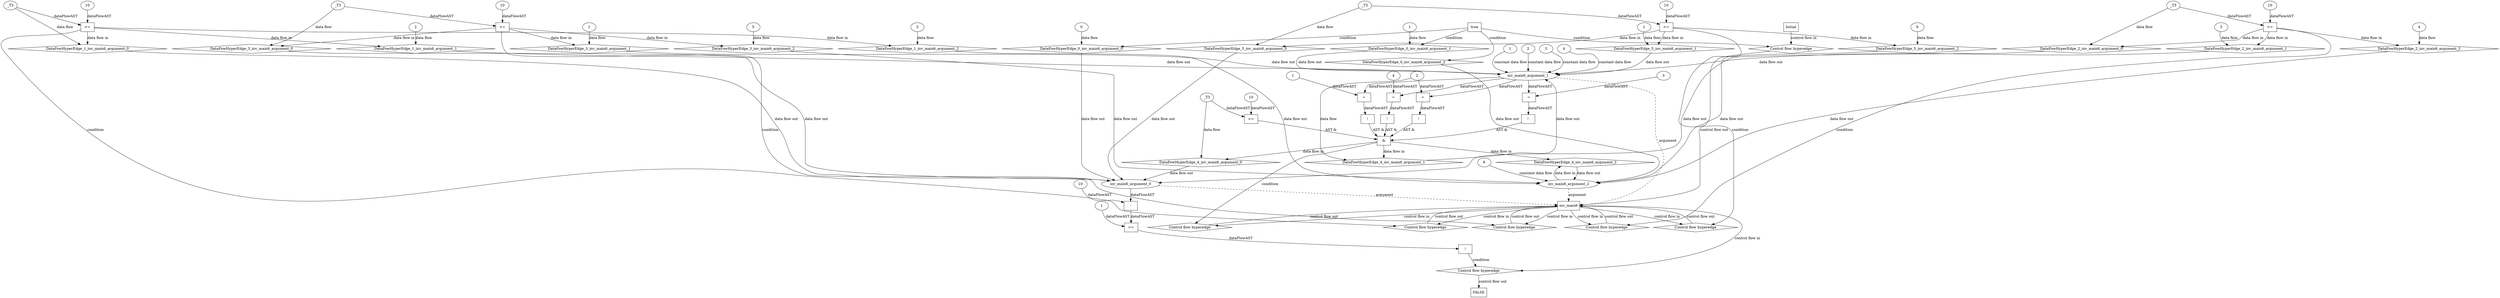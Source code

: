 digraph dag {
"inv_main6" [label="inv_main6" nodeName="inv_main6" class=cfn  shape="rect"];
FALSE [label="FALSE" nodeName=FALSE class=cfn  shape="rect"];
Initial [label="Initial" nodeName=Initial class=cfn  shape="rect"];
ControlFowHyperEdge_0 [label="Control flow hyperedge" nodeName=ControlFowHyperEdge_0 class=controlFlowHyperEdge shape="diamond"];
"Initial" -> ControlFowHyperEdge_0 [label="control flow in"]
ControlFowHyperEdge_0 -> "inv_main6" [label="control flow out"]
ControlFowHyperEdge_1 [label="Control flow hyperedge" nodeName=ControlFowHyperEdge_1 class=controlFlowHyperEdge shape="diamond"];
"inv_main6" -> ControlFowHyperEdge_1 [label="control flow in"]
ControlFowHyperEdge_1 -> "inv_main6" [label="control flow out"]
ControlFowHyperEdge_2 [label="Control flow hyperedge" nodeName=ControlFowHyperEdge_2 class=controlFlowHyperEdge shape="diamond"];
"inv_main6" -> ControlFowHyperEdge_2 [label="control flow in"]
ControlFowHyperEdge_2 -> "inv_main6" [label="control flow out"]
ControlFowHyperEdge_3 [label="Control flow hyperedge" nodeName=ControlFowHyperEdge_3 class=controlFlowHyperEdge shape="diamond"];
"inv_main6" -> ControlFowHyperEdge_3 [label="control flow in"]
ControlFowHyperEdge_3 -> "inv_main6" [label="control flow out"]
ControlFowHyperEdge_4 [label="Control flow hyperedge" nodeName=ControlFowHyperEdge_4 class=controlFlowHyperEdge shape="diamond"];
"inv_main6" -> ControlFowHyperEdge_4 [label="control flow in"]
ControlFowHyperEdge_4 -> "inv_main6" [label="control flow out"]
ControlFowHyperEdge_5 [label="Control flow hyperedge" nodeName=ControlFowHyperEdge_5 class=controlFlowHyperEdge shape="diamond"];
"inv_main6" -> ControlFowHyperEdge_5 [label="control flow in"]
ControlFowHyperEdge_5 -> "inv_main6" [label="control flow out"]
ControlFowHyperEdge_6 [label="Control flow hyperedge" nodeName=ControlFowHyperEdge_6 class=controlFlowHyperEdge shape="diamond"];
"inv_main6" -> ControlFowHyperEdge_6 [label="control flow in"]
ControlFowHyperEdge_6 -> "FALSE" [label="control flow out"]
"inv_main6_argument_0" [label="inv_main6_argument_0" nodeName=argument0 class=argument  head="inv_main6" shape="oval"];
"inv_main6_argument_0" -> "inv_main6"[label="argument" style="dashed"]
"inv_main6_argument_1" [label="inv_main6_argument_1" nodeName=argument1 class=argument  head="inv_main6" shape="oval"];
"inv_main6_argument_1" -> "inv_main6"[label="argument" style="dashed"]
"inv_main6_argument_2" [label="inv_main6_argument_2" nodeName=argument2 class=argument  head="inv_main6" shape="oval"];
"inv_main6_argument_2" -> "inv_main6"[label="argument" style="dashed"]

"true_0" [label="true" nodeName="true_0" class=true shape="rect"];
"true_0" -> "ControlFowHyperEdge_0" [label="condition"];
"xxxinv_main6___Initial_0xxxdataFlow_0_node_0" [label="0" nodeName="xxxinv_main6___Initial_0xxxdataFlow_0_node_0" class=Literal ];

"xxxinv_main6___Initial_0xxxdataFlow_0_node_0" -> "DataFowHyperEdge_0_inv_main6_argument_0" [label="data flow"];
"xxxinv_main6___Initial_0xxxdataFlow1_node_0" [label="1" nodeName="xxxinv_main6___Initial_0xxxdataFlow1_node_0" class=Literal ];

"xxxinv_main6___Initial_0xxxdataFlow1_node_0" -> "DataFowHyperEdge_0_inv_main6_argument_1" [label="data flow"];
"xxxinv_main6___inv_main6_1xxxguard_0_node_0" [label=">=" nodeName="xxxinv_main6___inv_main6_1xxxguard_0_node_0" class=Operator  shape="rect"];
"xxxinv_main6___inv_main6_1xxxguard_0_node_1" [label="10" nodeName="xxxinv_main6___inv_main6_1xxxguard_0_node_1" class=Literal ];
"xxxinv_main6___inv_main6_1xxxguard_0_node_1" -> "xxxinv_main6___inv_main6_1xxxguard_0_node_0"[label="dataFlowAST"]
"xxxinv_main6___inv_main6_1xxxdataFlow_0_node_0" -> "xxxinv_main6___inv_main6_1xxxguard_0_node_0"[label="dataFlowAST"]

"xxxinv_main6___inv_main6_1xxxguard_0_node_0" -> "ControlFowHyperEdge_1" [label="condition"];
"xxxinv_main6___inv_main6_1xxxdataFlow_0_node_0" [label="_T3" nodeName="xxxinv_main6___inv_main6_1xxxdataFlow_0_node_0" class=Constant ];

"xxxinv_main6___inv_main6_1xxxdataFlow_0_node_0" -> "DataFowHyperEdge_1_inv_main6_argument_0" [label="data flow"];
"xxxinv_main6___inv_main6_1xxxdataFlow1_node_0" [label="2" nodeName="xxxinv_main6___inv_main6_1xxxdataFlow1_node_0" class=Literal ];

"xxxinv_main6___inv_main6_1xxxdataFlow1_node_0" -> "DataFowHyperEdge_1_inv_main6_argument_1" [label="data flow"];
"xxxinv_main6___inv_main6_1xxxdataFlow2_node_0" [label="3" nodeName="xxxinv_main6___inv_main6_1xxxdataFlow2_node_0" class=Literal ];

"xxxinv_main6___inv_main6_1xxxdataFlow2_node_0" -> "DataFowHyperEdge_1_inv_main6_argument_2" [label="data flow"];
"xxxinv_main6___inv_main6_2xxxguard_0_node_0" [label=">=" nodeName="xxxinv_main6___inv_main6_2xxxguard_0_node_0" class=Operator  shape="rect"];
"xxxinv_main6___inv_main6_2xxxguard_0_node_1" [label="10" nodeName="xxxinv_main6___inv_main6_2xxxguard_0_node_1" class=Literal ];
"xxxinv_main6___inv_main6_2xxxguard_0_node_1" -> "xxxinv_main6___inv_main6_2xxxguard_0_node_0"[label="dataFlowAST"]
"xxxinv_main6___inv_main6_2xxxdataFlow_0_node_0" -> "xxxinv_main6___inv_main6_2xxxguard_0_node_0"[label="dataFlowAST"]

"xxxinv_main6___inv_main6_2xxxguard_0_node_0" -> "ControlFowHyperEdge_2" [label="condition"];
"xxxinv_main6___inv_main6_2xxxdataFlow_0_node_0" [label="_T3" nodeName="xxxinv_main6___inv_main6_2xxxdataFlow_0_node_0" class=Constant ];

"xxxinv_main6___inv_main6_2xxxdataFlow_0_node_0" -> "DataFowHyperEdge_2_inv_main6_argument_0" [label="data flow"];
"xxxinv_main6___inv_main6_2xxxdataFlow1_node_0" [label="3" nodeName="xxxinv_main6___inv_main6_2xxxdataFlow1_node_0" class=Literal ];

"xxxinv_main6___inv_main6_2xxxdataFlow1_node_0" -> "DataFowHyperEdge_2_inv_main6_argument_1" [label="data flow"];
"xxxinv_main6___inv_main6_2xxxdataFlow2_node_0" [label="4" nodeName="xxxinv_main6___inv_main6_2xxxdataFlow2_node_0" class=Literal ];

"xxxinv_main6___inv_main6_2xxxdataFlow2_node_0" -> "DataFowHyperEdge_2_inv_main6_argument_2" [label="data flow"];
"xxxinv_main6___inv_main6_3xxxguard_0_node_0" [label=">=" nodeName="xxxinv_main6___inv_main6_3xxxguard_0_node_0" class=Operator  shape="rect"];
"xxxinv_main6___inv_main6_3xxxguard_0_node_1" [label="10" nodeName="xxxinv_main6___inv_main6_3xxxguard_0_node_1" class=Literal ];
"xxxinv_main6___inv_main6_3xxxguard_0_node_1" -> "xxxinv_main6___inv_main6_3xxxguard_0_node_0"[label="dataFlowAST"]
"xxxinv_main6___inv_main6_3xxxdataFlow_0_node_0" -> "xxxinv_main6___inv_main6_3xxxguard_0_node_0"[label="dataFlowAST"]

"xxxinv_main6___inv_main6_3xxxguard_0_node_0" -> "ControlFowHyperEdge_3" [label="condition"];
"xxxinv_main6___inv_main6_3xxxdataFlow_0_node_0" [label="_T3" nodeName="xxxinv_main6___inv_main6_3xxxdataFlow_0_node_0" class=Constant ];

"xxxinv_main6___inv_main6_3xxxdataFlow_0_node_0" -> "DataFowHyperEdge_3_inv_main6_argument_0" [label="data flow"];
"xxxinv_main6___inv_main6_3xxxdataFlow1_node_0" [label="1" nodeName="xxxinv_main6___inv_main6_3xxxdataFlow1_node_0" class=Literal ];

"xxxinv_main6___inv_main6_3xxxdataFlow1_node_0" -> "DataFowHyperEdge_3_inv_main6_argument_1" [label="data flow"];
"xxxinv_main6___inv_main6_3xxxdataFlow2_node_0" [label="5" nodeName="xxxinv_main6___inv_main6_3xxxdataFlow2_node_0" class=Literal ];

"xxxinv_main6___inv_main6_3xxxdataFlow2_node_0" -> "DataFowHyperEdge_3_inv_main6_argument_2" [label="data flow"];
"xxxinv_main6___inv_main6_4xxx_and" [label="&" nodeName="xxxinv_main6___inv_main6_4xxx_and" class=Operator shape="rect"];
"xxxinv_main6___inv_main6_4xxxguard_0_node_0" [label="!" nodeName="xxxinv_main6___inv_main6_4xxxguard_0_node_0" class=Operator shape="rect"];
"xxxinv_main6___inv_main6_4xxxguard_0_node_1" [label="=" nodeName="xxxinv_main6___inv_main6_4xxxguard_0_node_1" class=Operator  shape="rect"];
"xxxinv_main6___inv_main6_4xxxguard_0_node_3" [label="4" nodeName="xxxinv_main6___inv_main6_4xxxguard_0_node_3" class=Literal ];
"xxxinv_main6___inv_main6_4xxxguard_0_node_1" -> "xxxinv_main6___inv_main6_4xxxguard_0_node_0"[label="dataFlowAST"]
"inv_main6_argument_1" -> "xxxinv_main6___inv_main6_4xxxguard_0_node_1"[label="dataFlowAST"]
"xxxinv_main6___inv_main6_4xxxguard_0_node_3" -> "xxxinv_main6___inv_main6_4xxxguard_0_node_1"[label="dataFlowAST"]

"xxxinv_main6___inv_main6_4xxxguard_0_node_0" -> "xxxinv_main6___inv_main6_4xxx_and" [label="AST &"];
"xxxinv_main6___inv_main6_4xxxguard2_node_0" [label=">=" nodeName="xxxinv_main6___inv_main6_4xxxguard2_node_0" class=Operator  shape="rect"];
"xxxinv_main6___inv_main6_4xxxguard2_node_1" [label="10" nodeName="xxxinv_main6___inv_main6_4xxxguard2_node_1" class=Literal ];
"xxxinv_main6___inv_main6_4xxxguard2_node_1" -> "xxxinv_main6___inv_main6_4xxxguard2_node_0"[label="dataFlowAST"]
"xxxinv_main6___inv_main6_4xxxdataFlow_0_node_0" -> "xxxinv_main6___inv_main6_4xxxguard2_node_0"[label="dataFlowAST"]

"xxxinv_main6___inv_main6_4xxxguard2_node_0" -> "xxxinv_main6___inv_main6_4xxx_and" [label="AST &"];
"xxxinv_main6___inv_main6_4xxxguard3_node_0" [label="!" nodeName="xxxinv_main6___inv_main6_4xxxguard3_node_0" class=Operator shape="rect"];
"xxxinv_main6___inv_main6_4xxxguard3_node_1" [label="=" nodeName="xxxinv_main6___inv_main6_4xxxguard3_node_1" class=Operator  shape="rect"];
"xxxinv_main6___inv_main6_4xxxguard3_node_3" [label="1" nodeName="xxxinv_main6___inv_main6_4xxxguard3_node_3" class=Literal ];
"xxxinv_main6___inv_main6_4xxxguard3_node_1" -> "xxxinv_main6___inv_main6_4xxxguard3_node_0"[label="dataFlowAST"]
"inv_main6_argument_1" -> "xxxinv_main6___inv_main6_4xxxguard3_node_1"[label="dataFlowAST"]
"xxxinv_main6___inv_main6_4xxxguard3_node_3" -> "xxxinv_main6___inv_main6_4xxxguard3_node_1"[label="dataFlowAST"]

"xxxinv_main6___inv_main6_4xxxguard3_node_0" -> "xxxinv_main6___inv_main6_4xxx_and" [label="AST &"];
"xxxinv_main6___inv_main6_4xxxguard1_node_0" [label="!" nodeName="xxxinv_main6___inv_main6_4xxxguard1_node_0" class=Operator shape="rect"];
"xxxinv_main6___inv_main6_4xxxguard1_node_1" [label="=" nodeName="xxxinv_main6___inv_main6_4xxxguard1_node_1" class=Operator  shape="rect"];
"xxxinv_main6___inv_main6_4xxxguard1_node_3" [label="3" nodeName="xxxinv_main6___inv_main6_4xxxguard1_node_3" class=Literal ];
"xxxinv_main6___inv_main6_4xxxguard1_node_1" -> "xxxinv_main6___inv_main6_4xxxguard1_node_0"[label="dataFlowAST"]
"inv_main6_argument_1" -> "xxxinv_main6___inv_main6_4xxxguard1_node_1"[label="dataFlowAST"]
"xxxinv_main6___inv_main6_4xxxguard1_node_3" -> "xxxinv_main6___inv_main6_4xxxguard1_node_1"[label="dataFlowAST"]

"xxxinv_main6___inv_main6_4xxxguard1_node_0" -> "xxxinv_main6___inv_main6_4xxx_and" [label="AST &"];
"xxxinv_main6___inv_main6_4xxxguard4_node_0" [label="!" nodeName="xxxinv_main6___inv_main6_4xxxguard4_node_0" class=Operator shape="rect"];
"xxxinv_main6___inv_main6_4xxxguard4_node_1" [label="=" nodeName="xxxinv_main6___inv_main6_4xxxguard4_node_1" class=Operator  shape="rect"];
"xxxinv_main6___inv_main6_4xxxguard4_node_1" -> "xxxinv_main6___inv_main6_4xxxguard4_node_0"[label="dataFlowAST"]
"inv_main6_argument_1" -> "xxxinv_main6___inv_main6_4xxxguard4_node_1"[label="dataFlowAST"]
"xxxinv_main6___inv_main6_4xxxdataFlow1_node_0" -> "xxxinv_main6___inv_main6_4xxxguard4_node_1"[label="dataFlowAST"]

"xxxinv_main6___inv_main6_4xxxguard4_node_0" -> "xxxinv_main6___inv_main6_4xxx_and" [label="AST &"];
"xxxinv_main6___inv_main6_4xxx_and" -> "ControlFowHyperEdge_4" [label="condition"];
"xxxinv_main6___inv_main6_4xxxdataFlow_0_node_0" [label="_T3" nodeName="xxxinv_main6___inv_main6_4xxxdataFlow_0_node_0" class=Constant ];

"xxxinv_main6___inv_main6_4xxxdataFlow_0_node_0" -> "DataFowHyperEdge_4_inv_main6_argument_0" [label="data flow"];
"xxxinv_main6___inv_main6_4xxxdataFlow1_node_0" [label="2" nodeName="xxxinv_main6___inv_main6_4xxxdataFlow1_node_0" class=Literal ];

"xxxinv_main6___inv_main6_4xxxdataFlow1_node_0" -> "DataFowHyperEdge_4_inv_main6_argument_1" [label="data flow"];
"xxxinv_main6___inv_main6_5xxxguard_0_node_0" [label=">=" nodeName="xxxinv_main6___inv_main6_5xxxguard_0_node_0" class=Operator  shape="rect"];
"xxxinv_main6___inv_main6_5xxxguard_0_node_1" [label="10" nodeName="xxxinv_main6___inv_main6_5xxxguard_0_node_1" class=Literal ];
"xxxinv_main6___inv_main6_5xxxguard_0_node_1" -> "xxxinv_main6___inv_main6_5xxxguard_0_node_0"[label="dataFlowAST"]
"xxxinv_main6___inv_main6_5xxxdataFlow_0_node_0" -> "xxxinv_main6___inv_main6_5xxxguard_0_node_0"[label="dataFlowAST"]

"xxxinv_main6___inv_main6_5xxxguard_0_node_0" -> "ControlFowHyperEdge_5" [label="condition"];
"xxxinv_main6___inv_main6_5xxxdataFlow_0_node_0" [label="_T3" nodeName="xxxinv_main6___inv_main6_5xxxdataFlow_0_node_0" class=Constant ];

"xxxinv_main6___inv_main6_5xxxdataFlow_0_node_0" -> "DataFowHyperEdge_5_inv_main6_argument_0" [label="data flow"];
"xxxinv_main6___inv_main6_5xxxdataFlow1_node_0" [label="1" nodeName="xxxinv_main6___inv_main6_5xxxdataFlow1_node_0" class=Literal ];

"xxxinv_main6___inv_main6_5xxxdataFlow1_node_0" -> "DataFowHyperEdge_5_inv_main6_argument_1" [label="data flow"];
"xxxinv_main6___inv_main6_5xxxdataFlow2_node_0" [label="6" nodeName="xxxinv_main6___inv_main6_5xxxdataFlow2_node_0" class=Literal ];

"xxxinv_main6___inv_main6_5xxxdataFlow2_node_0" -> "DataFowHyperEdge_5_inv_main6_argument_2" [label="data flow"];
"xxxFALSE___inv_main6_6xxxguard_0_node_0" [label="!" nodeName="xxxFALSE___inv_main6_6xxxguard_0_node_0" class=Operator shape="rect"];
"xxxFALSE___inv_main6_6xxxguard_0_node_1" [label=">=" nodeName="xxxFALSE___inv_main6_6xxxguard_0_node_1" class=Operator  shape="rect"];
"xxxFALSE___inv_main6_6xxxguard_0_node_2" [label="-" nodeName="xxxFALSE___inv_main6_6xxxguard_0_node_2" class= Operator shape="rect"];
"xxxFALSE___inv_main6_6xxxguard_0_node_3" [label="10" nodeName="xxxFALSE___inv_main6_6xxxguard_0_node_3" class=Literal ];
"xxxFALSE___inv_main6_6xxxguard_0_node_5" [label="1" nodeName="xxxFALSE___inv_main6_6xxxguard_0_node_5" class=Literal ];
"xxxFALSE___inv_main6_6xxxguard_0_node_1" -> "xxxFALSE___inv_main6_6xxxguard_0_node_0"[label="dataFlowAST"]
"xxxFALSE___inv_main6_6xxxguard_0_node_2" -> "xxxFALSE___inv_main6_6xxxguard_0_node_1"[label="dataFlowAST"]
"xxxFALSE___inv_main6_6xxxguard_0_node_5" -> "xxxFALSE___inv_main6_6xxxguard_0_node_1"[label="dataFlowAST"]
"xxxFALSE___inv_main6_6xxxguard_0_node_3" -> "xxxFALSE___inv_main6_6xxxguard_0_node_2"[label="dataFlowAST"]
"inv_main6_argument_0" -> "xxxFALSE___inv_main6_6xxxguard_0_node_2"[label="dataFlowAST"]

"xxxFALSE___inv_main6_6xxxguard_0_node_0" -> "ControlFowHyperEdge_6" [label="condition"];
"DataFowHyperEdge_0_inv_main6_argument_0" [label="DataFowHyperEdge_0_inv_main6_argument_0" nodeName="DataFowHyperEdge_0_inv_main6_argument_0" class=DataFlowHyperedge shape="diamond"];
"DataFowHyperEdge_0_inv_main6_argument_0" -> "inv_main6_argument_0"[label="data flow out"]
"true_0" -> "DataFowHyperEdge_0_inv_main6_argument_0" [label="condition"];
"DataFowHyperEdge_0_inv_main6_argument_1" [label="DataFowHyperEdge_0_inv_main6_argument_1" nodeName="DataFowHyperEdge_0_inv_main6_argument_1" class=DataFlowHyperedge shape="diamond"];
"DataFowHyperEdge_0_inv_main6_argument_1" -> "inv_main6_argument_1"[label="data flow out"]
"true_0" -> "DataFowHyperEdge_0_inv_main6_argument_1" [label="condition"];
"DataFowHyperEdge_0_inv_main6_argument_2" [label="DataFowHyperEdge_0_inv_main6_argument_2" nodeName="DataFowHyperEdge_0_inv_main6_argument_2" class=DataFlowHyperedge shape="diamond"];
"DataFowHyperEdge_0_inv_main6_argument_2" -> "inv_main6_argument_2"[label="data flow out"]
"true_0" -> "DataFowHyperEdge_0_inv_main6_argument_2" [label="condition"];
"DataFowHyperEdge_1_inv_main6_argument_0" [label="DataFowHyperEdge_1_inv_main6_argument_0" nodeName="DataFowHyperEdge_1_inv_main6_argument_0" class=DataFlowHyperedge shape="diamond"];
"DataFowHyperEdge_1_inv_main6_argument_0" -> "inv_main6_argument_0"[label="data flow out"]
"xxxinv_main6___inv_main6_1xxxguard_0_node_0" -> "DataFowHyperEdge_1_inv_main6_argument_0"[label="data flow in"]
"DataFowHyperEdge_1_inv_main6_argument_1" [label="DataFowHyperEdge_1_inv_main6_argument_1" nodeName="DataFowHyperEdge_1_inv_main6_argument_1" class=DataFlowHyperedge shape="diamond"];
"DataFowHyperEdge_1_inv_main6_argument_1" -> "inv_main6_argument_1"[label="data flow out"]
"xxxinv_main6___inv_main6_1xxxguard_0_node_0" -> "DataFowHyperEdge_1_inv_main6_argument_1"[label="data flow in"]
"DataFowHyperEdge_1_inv_main6_argument_2" [label="DataFowHyperEdge_1_inv_main6_argument_2" nodeName="DataFowHyperEdge_1_inv_main6_argument_2" class=DataFlowHyperedge shape="diamond"];
"DataFowHyperEdge_1_inv_main6_argument_2" -> "inv_main6_argument_2"[label="data flow out"]
"xxxinv_main6___inv_main6_1xxxguard_0_node_0" -> "DataFowHyperEdge_1_inv_main6_argument_2"[label="data flow in"]
"DataFowHyperEdge_2_inv_main6_argument_0" [label="DataFowHyperEdge_2_inv_main6_argument_0" nodeName="DataFowHyperEdge_2_inv_main6_argument_0" class=DataFlowHyperedge shape="diamond"];
"DataFowHyperEdge_2_inv_main6_argument_0" -> "inv_main6_argument_0"[label="data flow out"]
"xxxinv_main6___inv_main6_2xxxguard_0_node_0" -> "DataFowHyperEdge_2_inv_main6_argument_0"[label="data flow in"]
"DataFowHyperEdge_2_inv_main6_argument_1" [label="DataFowHyperEdge_2_inv_main6_argument_1" nodeName="DataFowHyperEdge_2_inv_main6_argument_1" class=DataFlowHyperedge shape="diamond"];
"DataFowHyperEdge_2_inv_main6_argument_1" -> "inv_main6_argument_1"[label="data flow out"]
"xxxinv_main6___inv_main6_2xxxguard_0_node_0" -> "DataFowHyperEdge_2_inv_main6_argument_1"[label="data flow in"]
"DataFowHyperEdge_2_inv_main6_argument_2" [label="DataFowHyperEdge_2_inv_main6_argument_2" nodeName="DataFowHyperEdge_2_inv_main6_argument_2" class=DataFlowHyperedge shape="diamond"];
"DataFowHyperEdge_2_inv_main6_argument_2" -> "inv_main6_argument_2"[label="data flow out"]
"xxxinv_main6___inv_main6_2xxxguard_0_node_0" -> "DataFowHyperEdge_2_inv_main6_argument_2"[label="data flow in"]
"DataFowHyperEdge_3_inv_main6_argument_0" [label="DataFowHyperEdge_3_inv_main6_argument_0" nodeName="DataFowHyperEdge_3_inv_main6_argument_0" class=DataFlowHyperedge shape="diamond"];
"DataFowHyperEdge_3_inv_main6_argument_0" -> "inv_main6_argument_0"[label="data flow out"]
"xxxinv_main6___inv_main6_3xxxguard_0_node_0" -> "DataFowHyperEdge_3_inv_main6_argument_0"[label="data flow in"]
"DataFowHyperEdge_3_inv_main6_argument_1" [label="DataFowHyperEdge_3_inv_main6_argument_1" nodeName="DataFowHyperEdge_3_inv_main6_argument_1" class=DataFlowHyperedge shape="diamond"];
"DataFowHyperEdge_3_inv_main6_argument_1" -> "inv_main6_argument_1"[label="data flow out"]
"xxxinv_main6___inv_main6_3xxxguard_0_node_0" -> "DataFowHyperEdge_3_inv_main6_argument_1"[label="data flow in"]
"DataFowHyperEdge_3_inv_main6_argument_2" [label="DataFowHyperEdge_3_inv_main6_argument_2" nodeName="DataFowHyperEdge_3_inv_main6_argument_2" class=DataFlowHyperedge shape="diamond"];
"DataFowHyperEdge_3_inv_main6_argument_2" -> "inv_main6_argument_2"[label="data flow out"]
"xxxinv_main6___inv_main6_3xxxguard_0_node_0" -> "DataFowHyperEdge_3_inv_main6_argument_2"[label="data flow in"]
"DataFowHyperEdge_4_inv_main6_argument_0" [label="DataFowHyperEdge_4_inv_main6_argument_0" nodeName="DataFowHyperEdge_4_inv_main6_argument_0" class=DataFlowHyperedge shape="diamond"];
"DataFowHyperEdge_4_inv_main6_argument_0" -> "inv_main6_argument_0"[label="data flow out"]
"xxxinv_main6___inv_main6_4xxx_and" -> "DataFowHyperEdge_4_inv_main6_argument_0"[label="data flow in"]
"DataFowHyperEdge_4_inv_main6_argument_1" [label="DataFowHyperEdge_4_inv_main6_argument_1" nodeName="DataFowHyperEdge_4_inv_main6_argument_1" class=DataFlowHyperedge shape="diamond"];
"DataFowHyperEdge_4_inv_main6_argument_1" -> "inv_main6_argument_1"[label="data flow out"]
"xxxinv_main6___inv_main6_4xxx_and" -> "DataFowHyperEdge_4_inv_main6_argument_1"[label="data flow in"]
"DataFowHyperEdge_4_inv_main6_argument_2" [label="DataFowHyperEdge_4_inv_main6_argument_2" nodeName="DataFowHyperEdge_4_inv_main6_argument_2" class=DataFlowHyperedge shape="diamond"];
"DataFowHyperEdge_4_inv_main6_argument_2" -> "inv_main6_argument_2"[label="data flow out"]
"xxxinv_main6___inv_main6_4xxx_and" -> "DataFowHyperEdge_4_inv_main6_argument_2"[label="data flow in"]
"DataFowHyperEdge_5_inv_main6_argument_0" [label="DataFowHyperEdge_5_inv_main6_argument_0" nodeName="DataFowHyperEdge_5_inv_main6_argument_0" class=DataFlowHyperedge shape="diamond"];
"DataFowHyperEdge_5_inv_main6_argument_0" -> "inv_main6_argument_0"[label="data flow out"]
"xxxinv_main6___inv_main6_5xxxguard_0_node_0" -> "DataFowHyperEdge_5_inv_main6_argument_0"[label="data flow in"]
"DataFowHyperEdge_5_inv_main6_argument_1" [label="DataFowHyperEdge_5_inv_main6_argument_1" nodeName="DataFowHyperEdge_5_inv_main6_argument_1" class=DataFlowHyperedge shape="diamond"];
"DataFowHyperEdge_5_inv_main6_argument_1" -> "inv_main6_argument_1"[label="data flow out"]
"xxxinv_main6___inv_main6_5xxxguard_0_node_0" -> "DataFowHyperEdge_5_inv_main6_argument_1"[label="data flow in"]
"DataFowHyperEdge_5_inv_main6_argument_2" [label="DataFowHyperEdge_5_inv_main6_argument_2" nodeName="DataFowHyperEdge_5_inv_main6_argument_2" class=DataFlowHyperedge shape="diamond"];
"DataFowHyperEdge_5_inv_main6_argument_2" -> "inv_main6_argument_2"[label="data flow out"]
"xxxinv_main6___inv_main6_5xxxguard_0_node_0" -> "DataFowHyperEdge_5_inv_main6_argument_2"[label="data flow in"]
"xxxinv_main6___inv_main6_1xxxinv_main6_argument_1_constant_1" [label="1" nodeName="xxxinv_main6___inv_main6_1xxxinv_main6_argument_1_constant_1" class=Constant];
"xxxinv_main6___inv_main6_1xxxinv_main6_argument_1_constant_1" -> "inv_main6_argument_1" [label="constant data flow"];
"xxxinv_main6___inv_main6_2xxxinv_main6_argument_1_constant_2" [label="2" nodeName="xxxinv_main6___inv_main6_2xxxinv_main6_argument_1_constant_2" class=Constant];
"xxxinv_main6___inv_main6_2xxxinv_main6_argument_1_constant_2" -> "inv_main6_argument_1" [label="constant data flow"];
"xxxinv_main6___inv_main6_3xxxinv_main6_argument_1_constant_3" [label="3" nodeName="xxxinv_main6___inv_main6_3xxxinv_main6_argument_1_constant_3" class=Constant];
"xxxinv_main6___inv_main6_3xxxinv_main6_argument_1_constant_3" -> "inv_main6_argument_1" [label="constant data flow"];
"xxxinv_main6___inv_main6_5xxxinv_main6_argument_1_constant_4" [label="4" nodeName="xxxinv_main6___inv_main6_5xxxinv_main6_argument_1_constant_4" class=Constant];
"xxxinv_main6___inv_main6_5xxxinv_main6_argument_1_constant_4" -> "inv_main6_argument_1" [label="constant data flow"];
"xxxFALSE___inv_main6_6xxxinv_main6_argument_2_constant_6" [label="6" nodeName="xxxFALSE___inv_main6_6xxxinv_main6_argument_2_constant_6" class=Constant];
"xxxFALSE___inv_main6_6xxxinv_main6_argument_2_constant_6" -> "inv_main6_argument_2" [label="constant data flow"];
"inv_main6_argument_2" -> "DataFowHyperEdge_4_inv_main6_argument_2"[label="data flow in"]




}
